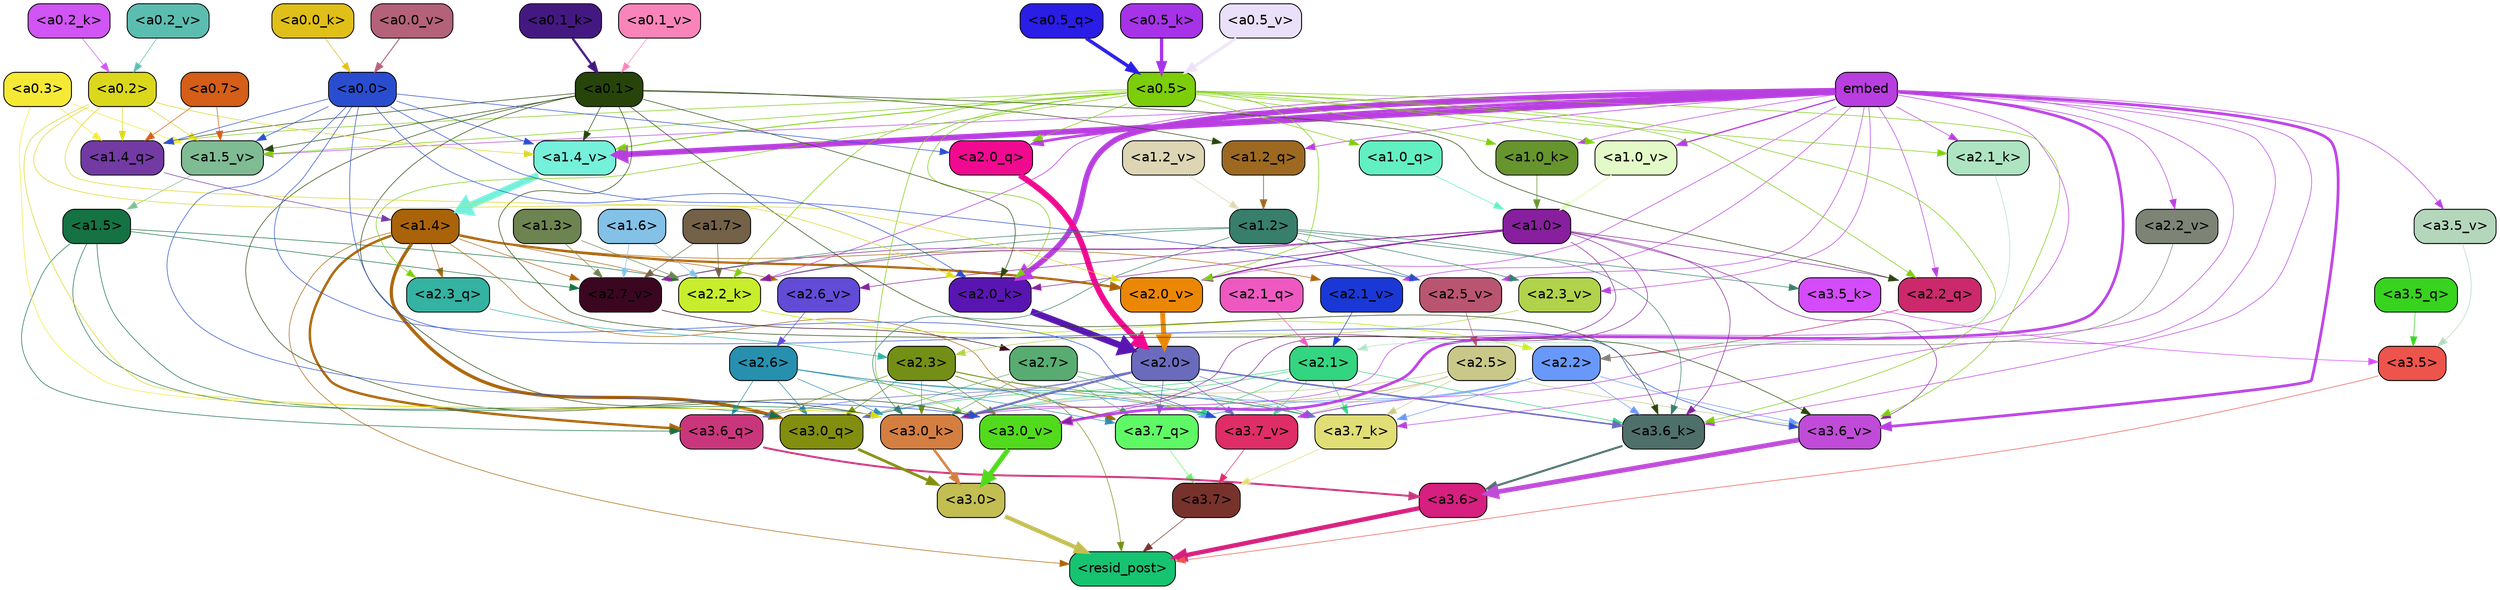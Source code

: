 strict digraph "" {
	graph [bgcolor=transparent,
		layout=dot,
		overlap=false,
		splines=true
	];
	"<a3.7>"	[color=black,
		fillcolor="#78322c",
		fontname=Helvetica,
		shape=box,
		style="filled, rounded"];
	"<resid_post>"	[color=black,
		fillcolor="#16c371",
		fontname=Helvetica,
		shape=box,
		style="filled, rounded"];
	"<a3.7>" -> "<resid_post>"	[color="#78322c",
		penwidth=0.6];
	"<a3.6>"	[color=black,
		fillcolor="#d61f7e",
		fontname=Helvetica,
		shape=box,
		style="filled, rounded"];
	"<a3.6>" -> "<resid_post>"	[color="#d61f7e",
		penwidth=4.648244500160217];
	"<a3.5>"	[color=black,
		fillcolor="#ed544c",
		fontname=Helvetica,
		shape=box,
		style="filled, rounded"];
	"<a3.5>" -> "<resid_post>"	[color="#ed544c",
		penwidth=0.6];
	"<a3.0>"	[color=black,
		fillcolor="#c2be52",
		fontname=Helvetica,
		shape=box,
		style="filled, rounded"];
	"<a3.0>" -> "<resid_post>"	[color="#c2be52",
		penwidth=4.3288813829422];
	"<a2.3>"	[color=black,
		fillcolor="#748f16",
		fontname=Helvetica,
		shape=box,
		style="filled, rounded"];
	"<a2.3>" -> "<resid_post>"	[color="#748f16",
		penwidth=0.6];
	"<a3.7_q>"	[color=black,
		fillcolor="#60f966",
		fontname=Helvetica,
		shape=box,
		style="filled, rounded"];
	"<a2.3>" -> "<a3.7_q>"	[color="#748f16",
		penwidth=0.6];
	"<a3.6_q>"	[color=black,
		fillcolor="#ca367c",
		fontname=Helvetica,
		shape=box,
		style="filled, rounded"];
	"<a2.3>" -> "<a3.6_q>"	[color="#748f16",
		penwidth=0.6];
	"<a3.0_q>"	[color=black,
		fillcolor="#818e0e",
		fontname=Helvetica,
		shape=box,
		style="filled, rounded"];
	"<a2.3>" -> "<a3.0_q>"	[color="#748f16",
		penwidth=0.6];
	"<a3.7_k>"	[color=black,
		fillcolor="#e0de75",
		fontname=Helvetica,
		shape=box,
		style="filled, rounded"];
	"<a2.3>" -> "<a3.7_k>"	[color="#748f16",
		penwidth=0.6];
	"<a3.0_k>"	[color=black,
		fillcolor="#d47f41",
		fontname=Helvetica,
		shape=box,
		style="filled, rounded"];
	"<a2.3>" -> "<a3.0_k>"	[color="#748f16",
		penwidth=0.6];
	"<a3.7_v>"	[color=black,
		fillcolor="#df2d67",
		fontname=Helvetica,
		shape=box,
		style="filled, rounded"];
	"<a2.3>" -> "<a3.7_v>"	[color="#748f16",
		penwidth=0.6];
	"<a3.0_v>"	[color=black,
		fillcolor="#51db1c",
		fontname=Helvetica,
		shape=box,
		style="filled, rounded"];
	"<a2.3>" -> "<a3.0_v>"	[color="#748f16",
		penwidth=0.6];
	"<a1.4>"	[color=black,
		fillcolor="#aa6308",
		fontname=Helvetica,
		shape=box,
		style="filled, rounded"];
	"<a1.4>" -> "<resid_post>"	[color="#aa6308",
		penwidth=0.6];
	"<a1.4>" -> "<a3.7_q>"	[color="#aa6308",
		penwidth=0.6];
	"<a1.4>" -> "<a3.6_q>"	[color="#aa6308",
		penwidth=2.5397292599081993];
	"<a1.4>" -> "<a3.0_q>"	[color="#aa6308",
		penwidth=3.3985572457313538];
	"<a2.3_q>"	[color=black,
		fillcolor="#34b2a2",
		fontname=Helvetica,
		shape=box,
		style="filled, rounded"];
	"<a1.4>" -> "<a2.3_q>"	[color="#aa6308",
		penwidth=0.6];
	"<a2.2_k>"	[color=black,
		fillcolor="#c8ed2c",
		fontname=Helvetica,
		shape=box,
		style="filled, rounded"];
	"<a1.4>" -> "<a2.2_k>"	[color="#aa6308",
		penwidth=0.6];
	"<a2.7_v>"	[color=black,
		fillcolor="#3b0620",
		fontname=Helvetica,
		shape=box,
		style="filled, rounded"];
	"<a1.4>" -> "<a2.7_v>"	[color="#aa6308",
		penwidth=0.6];
	"<a2.6_v>"	[color=black,
		fillcolor="#614bd7",
		fontname=Helvetica,
		shape=box,
		style="filled, rounded"];
	"<a1.4>" -> "<a2.6_v>"	[color="#aa6308",
		penwidth=0.6];
	"<a2.1_v>"	[color=black,
		fillcolor="#1938d5",
		fontname=Helvetica,
		shape=box,
		style="filled, rounded"];
	"<a1.4>" -> "<a2.1_v>"	[color="#aa6308",
		penwidth=0.6];
	"<a2.0_v>"	[color=black,
		fillcolor="#ec8706",
		fontname=Helvetica,
		shape=box,
		style="filled, rounded"];
	"<a1.4>" -> "<a2.0_v>"	[color="#aa6308",
		penwidth=2.3308929204940796];
	"<a3.7_q>" -> "<a3.7>"	[color="#60f966",
		penwidth=0.6];
	"<a3.6_q>" -> "<a3.6>"	[color="#ca367c",
		penwidth=2.03758105635643];
	"<a3.5_q>"	[color=black,
		fillcolor="#37d31f",
		fontname=Helvetica,
		shape=box,
		style="filled, rounded"];
	"<a3.5_q>" -> "<a3.5>"	[color="#37d31f",
		penwidth=0.6];
	"<a3.0_q>" -> "<a3.0>"	[color="#818e0e",
		penwidth=2.8638100624084473];
	"<a3.7_k>" -> "<a3.7>"	[color="#e0de75",
		penwidth=0.6];
	"<a3.6_k>"	[color=black,
		fillcolor="#4e6f6a",
		fontname=Helvetica,
		shape=box,
		style="filled, rounded"];
	"<a3.6_k>" -> "<a3.6>"	[color="#4e6f6a",
		penwidth=2.174198240041733];
	"<a3.5_k>"	[color=black,
		fillcolor="#d44bfa",
		fontname=Helvetica,
		shape=box,
		style="filled, rounded"];
	"<a3.5_k>" -> "<a3.5>"	[color="#d44bfa",
		penwidth=0.6];
	"<a3.0_k>" -> "<a3.0>"	[color="#d47f41",
		penwidth=2.6274144649505615];
	"<a3.7_v>" -> "<a3.7>"	[color="#df2d67",
		penwidth=0.6];
	"<a3.6_v>"	[color=black,
		fillcolor="#c04bd8",
		fontname=Helvetica,
		shape=box,
		style="filled, rounded"];
	"<a3.6_v>" -> "<a3.6>"	[color="#c04bd8",
		penwidth=5.002329230308533];
	"<a3.5_v>"	[color=black,
		fillcolor="#b4d7bc",
		fontname=Helvetica,
		shape=box,
		style="filled, rounded"];
	"<a3.5_v>" -> "<a3.5>"	[color="#b4d7bc",
		penwidth=0.6];
	"<a3.0_v>" -> "<a3.0>"	[color="#51db1c",
		penwidth=5.188832879066467];
	"<a2.7>"	[color=black,
		fillcolor="#58ac71",
		fontname=Helvetica,
		shape=box,
		style="filled, rounded"];
	"<a2.7>" -> "<a3.7_q>"	[color="#58ac71",
		penwidth=0.6];
	"<a2.7>" -> "<a3.0_q>"	[color="#58ac71",
		penwidth=0.6];
	"<a2.7>" -> "<a3.7_k>"	[color="#58ac71",
		penwidth=0.6];
	"<a2.7>" -> "<a3.0_k>"	[color="#58ac71",
		penwidth=0.6];
	"<a2.7>" -> "<a3.7_v>"	[color="#58ac71",
		penwidth=0.6];
	"<a2.6>"	[color=black,
		fillcolor="#2790af",
		fontname=Helvetica,
		shape=box,
		style="filled, rounded"];
	"<a2.6>" -> "<a3.7_q>"	[color="#2790af",
		penwidth=0.6];
	"<a2.6>" -> "<a3.6_q>"	[color="#2790af",
		penwidth=0.6];
	"<a2.6>" -> "<a3.0_q>"	[color="#2790af",
		penwidth=0.6];
	"<a2.6>" -> "<a3.7_k>"	[color="#2790af",
		penwidth=0.6];
	"<a2.6>" -> "<a3.0_k>"	[color="#2790af",
		penwidth=0.6];
	"<a2.6>" -> "<a3.7_v>"	[color="#2790af",
		penwidth=0.6];
	"<a2.5>"	[color=black,
		fillcolor="#cac889",
		fontname=Helvetica,
		shape=box,
		style="filled, rounded"];
	"<a2.5>" -> "<a3.7_q>"	[color="#cac889",
		penwidth=0.6];
	"<a2.5>" -> "<a3.7_k>"	[color="#cac889",
		penwidth=0.6];
	"<a2.5>" -> "<a3.0_k>"	[color="#cac889",
		penwidth=0.6];
	"<a2.5>" -> "<a3.7_v>"	[color="#cac889",
		penwidth=0.6];
	"<a2.5>" -> "<a3.6_v>"	[color="#cac889",
		penwidth=0.6];
	"<a2.5>" -> "<a3.0_v>"	[color="#cac889",
		penwidth=0.6];
	"<a2.2>"	[color=black,
		fillcolor="#6898fa",
		fontname=Helvetica,
		shape=box,
		style="filled, rounded"];
	"<a2.2>" -> "<a3.7_q>"	[color="#6898fa",
		penwidth=0.6];
	"<a2.2>" -> "<a3.7_k>"	[color="#6898fa",
		penwidth=0.6];
	"<a2.2>" -> "<a3.6_k>"	[color="#6898fa",
		penwidth=0.6];
	"<a2.2>" -> "<a3.0_k>"	[color="#6898fa",
		penwidth=0.6];
	"<a2.2>" -> "<a3.7_v>"	[color="#6898fa",
		penwidth=0.6];
	"<a2.2>" -> "<a3.6_v>"	[color="#6898fa",
		penwidth=0.6];
	"<a2.1>"	[color=black,
		fillcolor="#34d580",
		fontname=Helvetica,
		shape=box,
		style="filled, rounded"];
	"<a2.1>" -> "<a3.7_q>"	[color="#34d580",
		penwidth=0.6];
	"<a2.1>" -> "<a3.0_q>"	[color="#34d580",
		penwidth=0.6];
	"<a2.1>" -> "<a3.7_k>"	[color="#34d580",
		penwidth=0.6];
	"<a2.1>" -> "<a3.6_k>"	[color="#34d580",
		penwidth=0.6];
	"<a2.1>" -> "<a3.0_k>"	[color="#34d580",
		penwidth=0.6];
	"<a2.1>" -> "<a3.7_v>"	[color="#34d580",
		penwidth=0.6];
	"<a2.0>"	[color=black,
		fillcolor="#6a6bbd",
		fontname=Helvetica,
		shape=box,
		style="filled, rounded"];
	"<a2.0>" -> "<a3.7_q>"	[color="#6a6bbd",
		penwidth=0.6];
	"<a2.0>" -> "<a3.6_q>"	[color="#6a6bbd",
		penwidth=0.6];
	"<a2.0>" -> "<a3.0_q>"	[color="#6a6bbd",
		penwidth=0.6];
	"<a2.0>" -> "<a3.7_k>"	[color="#6a6bbd",
		penwidth=0.6];
	"<a2.0>" -> "<a3.6_k>"	[color="#6a6bbd",
		penwidth=1.5717863738536835];
	"<a2.0>" -> "<a3.0_k>"	[color="#6a6bbd",
		penwidth=2.205150544643402];
	"<a2.0>" -> "<a3.7_v>"	[color="#6a6bbd",
		penwidth=0.6];
	"<a1.5>"	[color=black,
		fillcolor="#147243",
		fontname=Helvetica,
		shape=box,
		style="filled, rounded"];
	"<a1.5>" -> "<a3.6_q>"	[color="#147243",
		penwidth=0.6];
	"<a1.5>" -> "<a3.0_q>"	[color="#147243",
		penwidth=0.6];
	"<a1.5>" -> "<a3.0_k>"	[color="#147243",
		penwidth=0.6];
	"<a1.5>" -> "<a2.2_k>"	[color="#147243",
		penwidth=0.6];
	"<a1.5>" -> "<a2.7_v>"	[color="#147243",
		penwidth=0.6];
	embed	[color=black,
		fillcolor="#b93ee0",
		fontname=Helvetica,
		shape=box,
		style="filled, rounded"];
	embed -> "<a3.7_k>"	[color="#b93ee0",
		penwidth=0.6];
	embed -> "<a3.6_k>"	[color="#b93ee0",
		penwidth=0.6];
	embed -> "<a3.0_k>"	[color="#b93ee0",
		penwidth=0.6];
	embed -> "<a3.7_v>"	[color="#b93ee0",
		penwidth=0.6];
	embed -> "<a3.6_v>"	[color="#b93ee0",
		penwidth=2.882729172706604];
	embed -> "<a3.5_v>"	[color="#b93ee0",
		penwidth=0.6];
	embed -> "<a3.0_v>"	[color="#b93ee0",
		penwidth=2.812090039253235];
	"<a2.2_q>"	[color=black,
		fillcolor="#cb296b",
		fontname=Helvetica,
		shape=box,
		style="filled, rounded"];
	embed -> "<a2.2_q>"	[color="#b93ee0",
		penwidth=0.6];
	"<a2.0_q>"	[color=black,
		fillcolor="#f10990",
		fontname=Helvetica,
		shape=box,
		style="filled, rounded"];
	embed -> "<a2.0_q>"	[color="#b93ee0",
		penwidth=2.773140072822571];
	embed -> "<a2.2_k>"	[color="#b93ee0",
		penwidth=0.6694881916046143];
	"<a2.1_k>"	[color=black,
		fillcolor="#aee4c2",
		fontname=Helvetica,
		shape=box,
		style="filled, rounded"];
	embed -> "<a2.1_k>"	[color="#b93ee0",
		penwidth=0.6];
	"<a2.0_k>"	[color=black,
		fillcolor="#5915b2",
		fontname=Helvetica,
		shape=box,
		style="filled, rounded"];
	embed -> "<a2.0_k>"	[color="#b93ee0",
		penwidth=5.809704422950745];
	"<a2.5_v>"	[color=black,
		fillcolor="#b95570",
		fontname=Helvetica,
		shape=box,
		style="filled, rounded"];
	embed -> "<a2.5_v>"	[color="#b93ee0",
		penwidth=0.6];
	"<a2.3_v>"	[color=black,
		fillcolor="#b1d24b",
		fontname=Helvetica,
		shape=box,
		style="filled, rounded"];
	embed -> "<a2.3_v>"	[color="#b93ee0",
		penwidth=0.6];
	"<a2.2_v>"	[color=black,
		fillcolor="#7d8476",
		fontname=Helvetica,
		shape=box,
		style="filled, rounded"];
	embed -> "<a2.2_v>"	[color="#b93ee0",
		penwidth=0.6];
	embed -> "<a2.1_v>"	[color="#b93ee0",
		penwidth=0.6];
	embed -> "<a2.0_v>"	[color="#b93ee0",
		penwidth=0.6];
	"<a1.2_q>"	[color=black,
		fillcolor="#9d6920",
		fontname=Helvetica,
		shape=box,
		style="filled, rounded"];
	embed -> "<a1.2_q>"	[color="#b93ee0",
		penwidth=0.6789929866790771];
	"<a1.0_k>"	[color=black,
		fillcolor="#66942d",
		fontname=Helvetica,
		shape=box,
		style="filled, rounded"];
	embed -> "<a1.0_k>"	[color="#b93ee0",
		penwidth=0.6];
	"<a1.5_v>"	[color=black,
		fillcolor="#7fbb93",
		fontname=Helvetica,
		shape=box,
		style="filled, rounded"];
	embed -> "<a1.5_v>"	[color="#b93ee0",
		penwidth=0.6];
	"<a1.4_v>"	[color=black,
		fillcolor="#75f0da",
		fontname=Helvetica,
		shape=box,
		style="filled, rounded"];
	embed -> "<a1.4_v>"	[color="#b93ee0",
		penwidth=5.930049657821655];
	"<a1.0_v>"	[color=black,
		fillcolor="#e3f9c7",
		fontname=Helvetica,
		shape=box,
		style="filled, rounded"];
	embed -> "<a1.0_v>"	[color="#b93ee0",
		penwidth=1.3246397972106934];
	"<a1.2>"	[color=black,
		fillcolor="#377e6b",
		fontname=Helvetica,
		shape=box,
		style="filled, rounded"];
	"<a1.2>" -> "<a3.6_k>"	[color="#377e6b",
		penwidth=0.6];
	"<a1.2>" -> "<a3.5_k>"	[color="#377e6b",
		penwidth=0.6];
	"<a1.2>" -> "<a3.0_k>"	[color="#377e6b",
		penwidth=0.6];
	"<a1.2>" -> "<a2.2_k>"	[color="#377e6b",
		penwidth=0.6];
	"<a1.2>" -> "<a2.7_v>"	[color="#377e6b",
		penwidth=0.6];
	"<a1.2>" -> "<a2.5_v>"	[color="#377e6b",
		penwidth=0.6];
	"<a1.2>" -> "<a2.3_v>"	[color="#377e6b",
		penwidth=0.6];
	"<a1.0>"	[color=black,
		fillcolor="#881f9e",
		fontname=Helvetica,
		shape=box,
		style="filled, rounded"];
	"<a1.0>" -> "<a3.6_k>"	[color="#881f9e",
		penwidth=0.6];
	"<a1.0>" -> "<a3.0_k>"	[color="#881f9e",
		penwidth=0.6];
	"<a1.0>" -> "<a3.6_v>"	[color="#881f9e",
		penwidth=0.6];
	"<a1.0>" -> "<a3.0_v>"	[color="#881f9e",
		penwidth=0.6];
	"<a1.0>" -> "<a2.2_q>"	[color="#881f9e",
		penwidth=0.6];
	"<a1.0>" -> "<a2.2_k>"	[color="#881f9e",
		penwidth=0.6];
	"<a1.0>" -> "<a2.0_k>"	[color="#881f9e",
		penwidth=0.6];
	"<a1.0>" -> "<a2.7_v>"	[color="#881f9e",
		penwidth=0.6];
	"<a1.0>" -> "<a2.6_v>"	[color="#881f9e",
		penwidth=0.6];
	"<a1.0>" -> "<a2.0_v>"	[color="#881f9e",
		penwidth=1.2632839679718018];
	"<a0.5>"	[color=black,
		fillcolor="#7ccd0a",
		fontname=Helvetica,
		shape=box,
		style="filled, rounded"];
	"<a0.5>" -> "<a3.6_k>"	[color="#7ccd0a",
		penwidth=0.6];
	"<a0.5>" -> "<a3.6_v>"	[color="#7ccd0a",
		penwidth=0.6];
	"<a0.5>" -> "<a3.0_v>"	[color="#7ccd0a",
		penwidth=0.6281400918960571];
	"<a0.5>" -> "<a2.3_q>"	[color="#7ccd0a",
		penwidth=0.6];
	"<a0.5>" -> "<a2.2_q>"	[color="#7ccd0a",
		penwidth=0.6];
	"<a0.5>" -> "<a2.0_q>"	[color="#7ccd0a",
		penwidth=0.6];
	"<a0.5>" -> "<a2.2_k>"	[color="#7ccd0a",
		penwidth=0.6];
	"<a0.5>" -> "<a2.1_k>"	[color="#7ccd0a",
		penwidth=0.6];
	"<a0.5>" -> "<a2.0_k>"	[color="#7ccd0a",
		penwidth=0.6196913719177246];
	"<a0.5>" -> "<a2.0_v>"	[color="#7ccd0a",
		penwidth=0.6];
	"<a1.4_q>"	[color=black,
		fillcolor="#733aa4",
		fontname=Helvetica,
		shape=box,
		style="filled, rounded"];
	"<a0.5>" -> "<a1.4_q>"	[color="#7ccd0a",
		penwidth=0.6];
	"<a1.0_q>"	[color=black,
		fillcolor="#62efc2",
		fontname=Helvetica,
		shape=box,
		style="filled, rounded"];
	"<a0.5>" -> "<a1.0_q>"	[color="#7ccd0a",
		penwidth=0.6];
	"<a0.5>" -> "<a1.0_k>"	[color="#7ccd0a",
		penwidth=0.6];
	"<a0.5>" -> "<a1.5_v>"	[color="#7ccd0a",
		penwidth=0.6];
	"<a0.5>" -> "<a1.4_v>"	[color="#7ccd0a",
		penwidth=0.9038386344909668];
	"<a0.5>" -> "<a1.0_v>"	[color="#7ccd0a",
		penwidth=0.6];
	"<a0.1>"	[color=black,
		fillcolor="#27450a",
		fontname=Helvetica,
		shape=box,
		style="filled, rounded"];
	"<a0.1>" -> "<a3.6_k>"	[color="#27450a",
		penwidth=0.6];
	"<a0.1>" -> "<a3.0_k>"	[color="#27450a",
		penwidth=0.6];
	"<a0.1>" -> "<a3.6_v>"	[color="#27450a",
		penwidth=0.6];
	"<a0.1>" -> "<a3.0_v>"	[color="#27450a",
		penwidth=0.6];
	"<a0.1>" -> "<a2.2_q>"	[color="#27450a",
		penwidth=0.6];
	"<a0.1>" -> "<a2.0_k>"	[color="#27450a",
		penwidth=0.6];
	"<a0.1>" -> "<a1.4_q>"	[color="#27450a",
		penwidth=0.6];
	"<a0.1>" -> "<a1.2_q>"	[color="#27450a",
		penwidth=0.6];
	"<a0.1>" -> "<a1.5_v>"	[color="#27450a",
		penwidth=0.6];
	"<a0.1>" -> "<a1.4_v>"	[color="#27450a",
		penwidth=0.6];
	"<a0.3>"	[color=black,
		fillcolor="#f6e936",
		fontname=Helvetica,
		shape=box,
		style="filled, rounded"];
	"<a0.3>" -> "<a3.0_k>"	[color="#f6e936",
		penwidth=0.6];
	"<a0.3>" -> "<a1.4_q>"	[color="#f6e936",
		penwidth=0.6];
	"<a0.3>" -> "<a1.5_v>"	[color="#f6e936",
		penwidth=0.6];
	"<a0.2>"	[color=black,
		fillcolor="#dbd71c",
		fontname=Helvetica,
		shape=box,
		style="filled, rounded"];
	"<a0.2>" -> "<a3.0_k>"	[color="#dbd71c",
		penwidth=0.6];
	"<a0.2>" -> "<a2.0_k>"	[color="#dbd71c",
		penwidth=0.6];
	"<a0.2>" -> "<a2.0_v>"	[color="#dbd71c",
		penwidth=0.6];
	"<a0.2>" -> "<a1.4_q>"	[color="#dbd71c",
		penwidth=0.6];
	"<a0.2>" -> "<a1.5_v>"	[color="#dbd71c",
		penwidth=0.6];
	"<a0.2>" -> "<a1.4_v>"	[color="#dbd71c",
		penwidth=0.6];
	"<a0.0>"	[color=black,
		fillcolor="#2a4dd0",
		fontname=Helvetica,
		shape=box,
		style="filled, rounded"];
	"<a0.0>" -> "<a3.7_v>"	[color="#2a4dd0",
		penwidth=0.6];
	"<a0.0>" -> "<a3.6_v>"	[color="#2a4dd0",
		penwidth=0.6];
	"<a0.0>" -> "<a3.0_v>"	[color="#2a4dd0",
		penwidth=0.6];
	"<a0.0>" -> "<a2.0_q>"	[color="#2a4dd0",
		penwidth=0.6];
	"<a0.0>" -> "<a2.0_k>"	[color="#2a4dd0",
		penwidth=0.6];
	"<a0.0>" -> "<a2.5_v>"	[color="#2a4dd0",
		penwidth=0.6];
	"<a0.0>" -> "<a1.4_q>"	[color="#2a4dd0",
		penwidth=0.6];
	"<a0.0>" -> "<a1.5_v>"	[color="#2a4dd0",
		penwidth=0.6];
	"<a0.0>" -> "<a1.4_v>"	[color="#2a4dd0",
		penwidth=0.6];
	"<a2.3_q>" -> "<a2.3>"	[color="#34b2a2",
		penwidth=0.6];
	"<a2.2_q>" -> "<a2.2>"	[color="#cb296b",
		penwidth=0.6299107074737549];
	"<a2.1_q>"	[color=black,
		fillcolor="#ed59c1",
		fontname=Helvetica,
		shape=box,
		style="filled, rounded"];
	"<a2.1_q>" -> "<a2.1>"	[color="#ed59c1",
		penwidth=0.6];
	"<a2.0_q>" -> "<a2.0>"	[color="#f10990",
		penwidth=6.081655263900757];
	"<a2.2_k>" -> "<a2.2>"	[color="#c8ed2c",
		penwidth=0.8337457180023193];
	"<a2.1_k>" -> "<a2.1>"	[color="#aee4c2",
		penwidth=0.6];
	"<a2.0_k>" -> "<a2.0>"	[color="#5915b2",
		penwidth=6.795950889587402];
	"<a2.7_v>" -> "<a2.7>"	[color="#3b0620",
		penwidth=0.6];
	"<a2.6_v>" -> "<a2.6>"	[color="#614bd7",
		penwidth=0.6];
	"<a2.5_v>" -> "<a2.5>"	[color="#b95570",
		penwidth=0.6];
	"<a2.3_v>" -> "<a2.3>"	[color="#b1d24b",
		penwidth=0.6];
	"<a2.2_v>" -> "<a2.2>"	[color="#7d8476",
		penwidth=0.6];
	"<a2.1_v>" -> "<a2.1>"	[color="#1938d5",
		penwidth=0.6];
	"<a2.0_v>" -> "<a2.0>"	[color="#ec8706",
		penwidth=5.211444020271301];
	"<a1.7>"	[color=black,
		fillcolor="#736248",
		fontname=Helvetica,
		shape=box,
		style="filled, rounded"];
	"<a1.7>" -> "<a2.2_k>"	[color="#736248",
		penwidth=0.6];
	"<a1.7>" -> "<a2.7_v>"	[color="#736248",
		penwidth=0.6];
	"<a1.6>"	[color=black,
		fillcolor="#83c1e7",
		fontname=Helvetica,
		shape=box,
		style="filled, rounded"];
	"<a1.6>" -> "<a2.2_k>"	[color="#83c1e7",
		penwidth=0.6];
	"<a1.6>" -> "<a2.7_v>"	[color="#83c1e7",
		penwidth=0.6];
	"<a1.3>"	[color=black,
		fillcolor="#6d8451",
		fontname=Helvetica,
		shape=box,
		style="filled, rounded"];
	"<a1.3>" -> "<a2.2_k>"	[color="#6d8451",
		penwidth=0.6];
	"<a1.3>" -> "<a2.7_v>"	[color="#6d8451",
		penwidth=0.6];
	"<a1.4_q>" -> "<a1.4>"	[color="#733aa4",
		penwidth=0.6];
	"<a1.2_q>" -> "<a1.2>"	[color="#9d6920",
		penwidth=0.7635738849639893];
	"<a1.0_q>" -> "<a1.0>"	[color="#62efc2",
		penwidth=0.6];
	"<a1.0_k>" -> "<a1.0>"	[color="#66942d",
		penwidth=0.6];
	"<a1.5_v>" -> "<a1.5>"	[color="#7fbb93",
		penwidth=0.6];
	"<a1.4_v>" -> "<a1.4>"	[color="#75f0da",
		penwidth=7.066803693771362];
	"<a1.2_v>"	[color=black,
		fillcolor="#ddd5b3",
		fontname=Helvetica,
		shape=box,
		style="filled, rounded"];
	"<a1.2_v>" -> "<a1.2>"	[color="#ddd5b3",
		penwidth=0.6];
	"<a1.0_v>" -> "<a1.0>"	[color="#e3f9c7",
		penwidth=1.970656156539917];
	"<a0.7>"	[color=black,
		fillcolor="#d55e18",
		fontname=Helvetica,
		shape=box,
		style="filled, rounded"];
	"<a0.7>" -> "<a1.4_q>"	[color="#d55e18",
		penwidth=0.6];
	"<a0.7>" -> "<a1.5_v>"	[color="#d55e18",
		penwidth=0.6];
	"<a0.5_q>"	[color=black,
		fillcolor="#2a1de5",
		fontname=Helvetica,
		shape=box,
		style="filled, rounded"];
	"<a0.5_q>" -> "<a0.5>"	[color="#2a1de5",
		penwidth=3.6266062557697296];
	"<a0.5_k>"	[color=black,
		fillcolor="#a633e7",
		fontname=Helvetica,
		shape=box,
		style="filled, rounded"];
	"<a0.5_k>" -> "<a0.5>"	[color="#a633e7",
		penwidth=3.475644141435623];
	"<a0.2_k>"	[color=black,
		fillcolor="#d154f5",
		fontname=Helvetica,
		shape=box,
		style="filled, rounded"];
	"<a0.2_k>" -> "<a0.2>"	[color="#d154f5",
		penwidth=0.6];
	"<a0.1_k>"	[color=black,
		fillcolor="#441881",
		fontname=Helvetica,
		shape=box,
		style="filled, rounded"];
	"<a0.1_k>" -> "<a0.1>"	[color="#441881",
		penwidth=2.3508740663528442];
	"<a0.0_k>"	[color=black,
		fillcolor="#e0bf18",
		fontname=Helvetica,
		shape=box,
		style="filled, rounded"];
	"<a0.0_k>" -> "<a0.0>"	[color="#e0bf18",
		penwidth=0.6416475772857666];
	"<a0.5_v>"	[color=black,
		fillcolor="#eae0f9",
		fontname=Helvetica,
		shape=box,
		style="filled, rounded"];
	"<a0.5_v>" -> "<a0.5>"	[color="#eae0f9",
		penwidth=3.019147038459778];
	"<a0.2_v>"	[color=black,
		fillcolor="#5bbdb0",
		fontname=Helvetica,
		shape=box,
		style="filled, rounded"];
	"<a0.2_v>" -> "<a0.2>"	[color="#5bbdb0",
		penwidth=0.6];
	"<a0.1_v>"	[color=black,
		fillcolor="#f984b9",
		fontname=Helvetica,
		shape=box,
		style="filled, rounded"];
	"<a0.1_v>" -> "<a0.1>"	[color="#f984b9",
		penwidth=0.6];
	"<a0.0_v>"	[color=black,
		fillcolor="#b4617a",
		fontname=Helvetica,
		shape=box,
		style="filled, rounded"];
	"<a0.0_v>" -> "<a0.0>"	[color="#b4617a",
		penwidth=1.0116496086120605];
}
